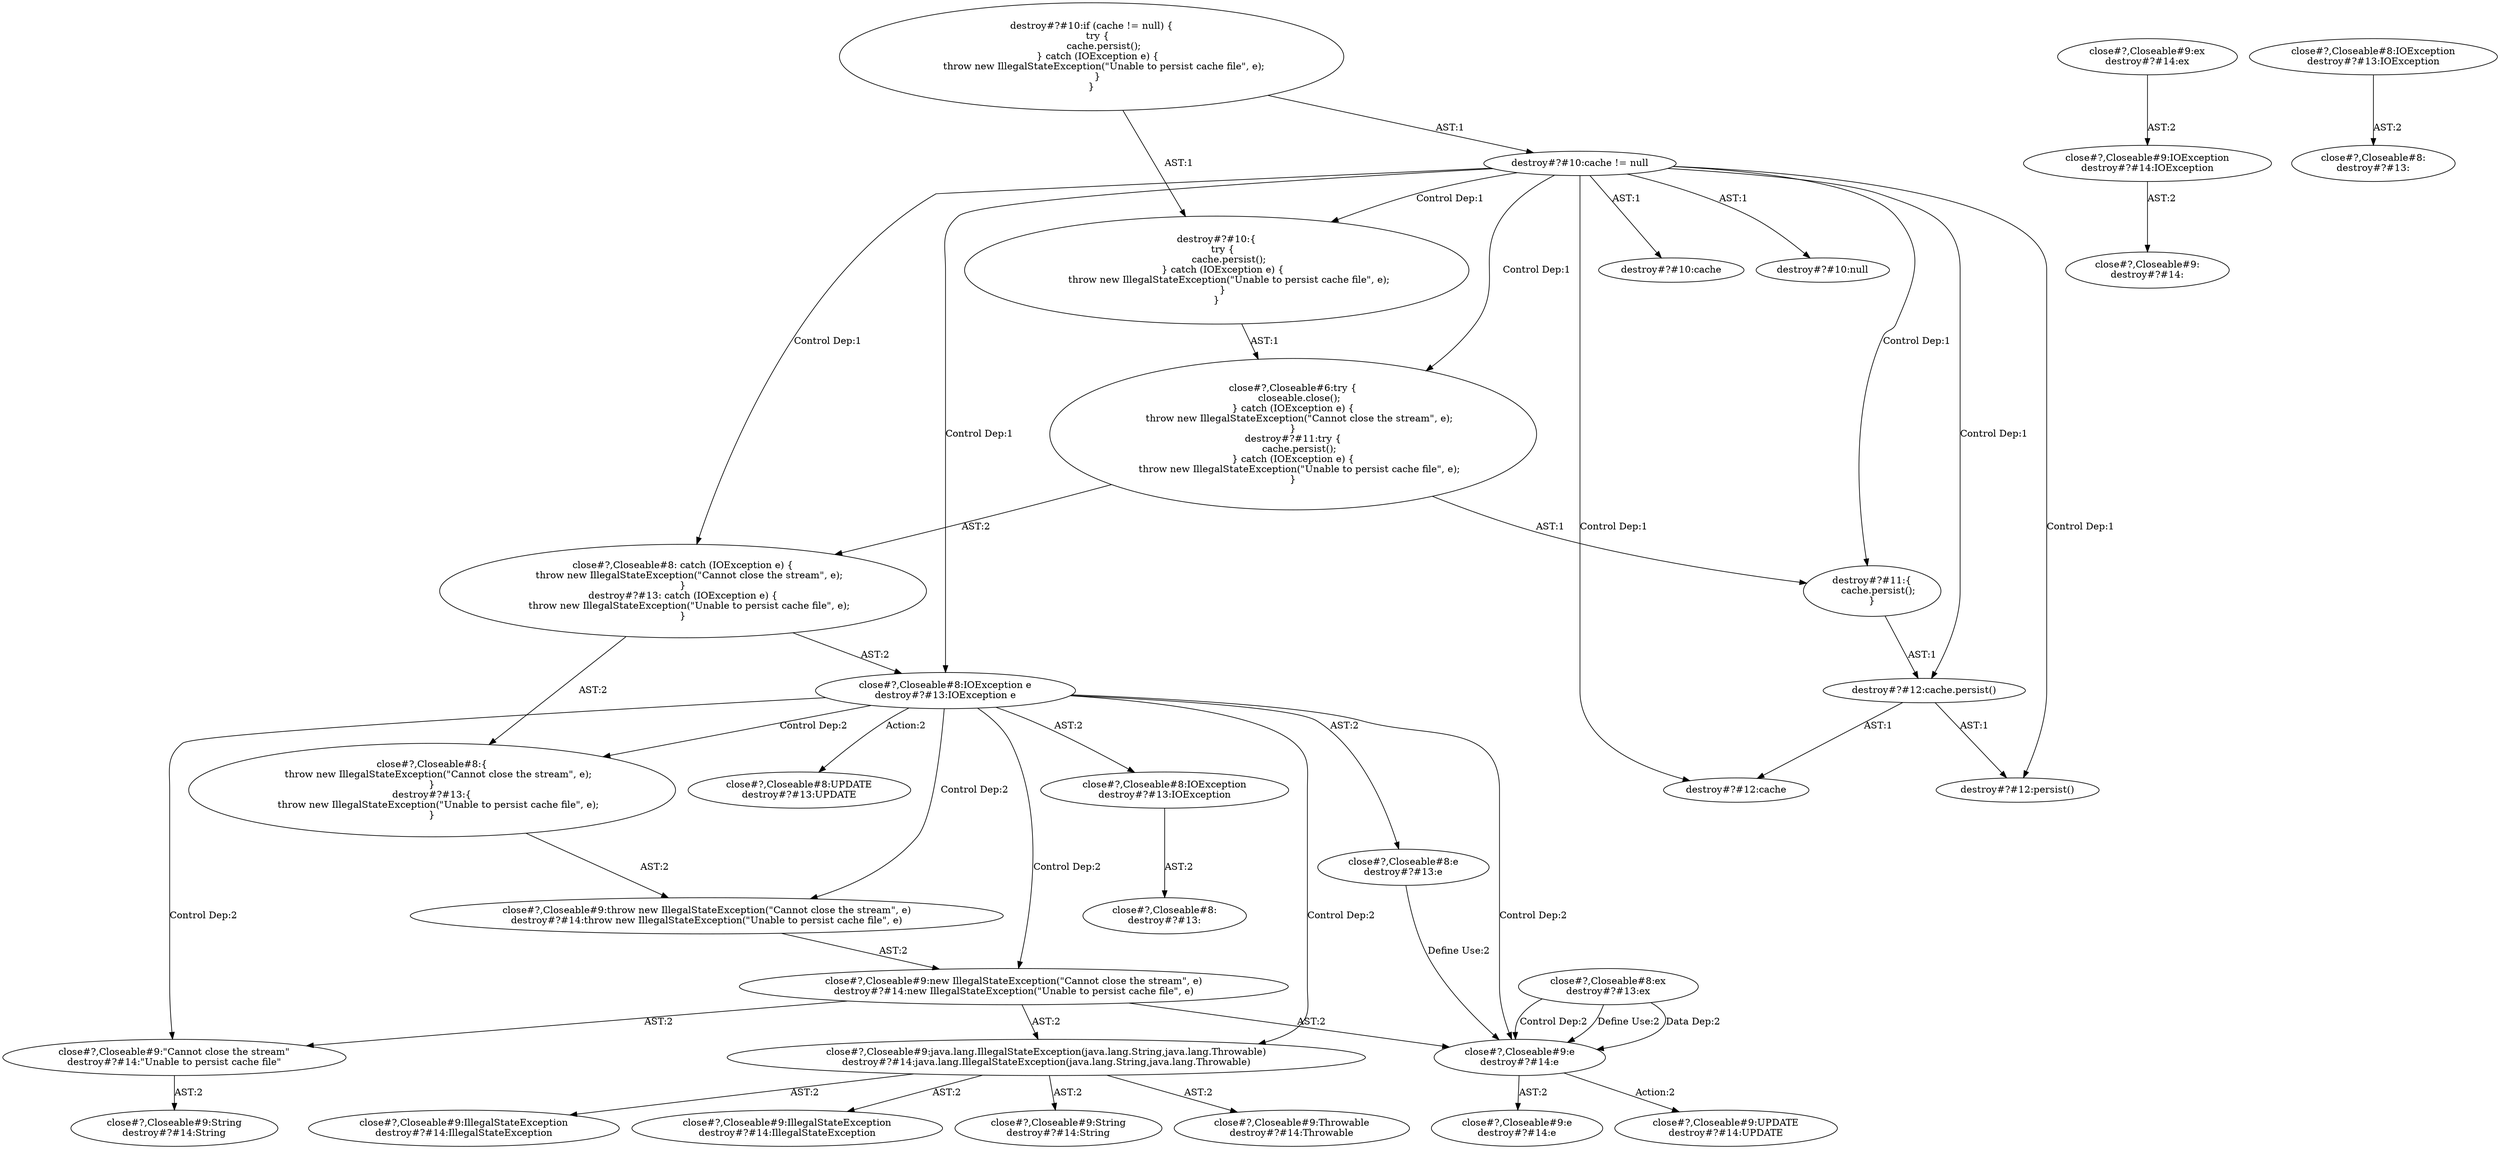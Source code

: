 digraph "Pattern" {
0 [label="close#?,Closeable#8:UPDATE
destroy#?#13:UPDATE" shape=ellipse]
1 [label="close#?,Closeable#8:IOException e
destroy#?#13:IOException e" shape=ellipse]
2 [label="close#?,Closeable#8: catch (IOException e) \{
    throw new IllegalStateException(\"Cannot close the stream\", e);
\}
destroy#?#13: catch (IOException e) \{
    throw new IllegalStateException(\"Unable to persist cache file\", e);
\}" shape=ellipse]
3 [label="close#?,Closeable#6:try \{
    closeable.close();
\} catch (IOException e) \{
    throw new IllegalStateException(\"Cannot close the stream\", e);
\}
destroy#?#11:try \{
    cache.persist();
\} catch (IOException e) \{
    throw new IllegalStateException(\"Unable to persist cache file\", e);
\}" shape=ellipse]
4 [label="close#?,Closeable#8:\{
    throw new IllegalStateException(\"Cannot close the stream\", e);
\}
destroy#?#13:\{
    throw new IllegalStateException(\"Unable to persist cache file\", e);
\}" shape=ellipse]
5 [label="close#?,Closeable#8:ex
destroy#?#13:ex" shape=ellipse]
6 [label="close#?,Closeable#9:e
destroy#?#14:e" shape=ellipse]
7 [label="close#?,Closeable#9:ex
destroy#?#14:ex" shape=ellipse]
8 [label="close#?,Closeable#9:IOException
destroy#?#14:IOException" shape=ellipse]
9 [label="close#?,Closeable#9:
destroy#?#14:" shape=ellipse]
10 [label="close#?,Closeable#9:e
destroy#?#14:e" shape=ellipse]
11 [label="close#?,Closeable#9:UPDATE
destroy#?#14:UPDATE" shape=ellipse]
12 [label="close#?,Closeable#8:IOException
destroy#?#13:IOException" shape=ellipse]
13 [label="close#?,Closeable#8:
destroy#?#13:" shape=ellipse]
14 [label="close#?,Closeable#9:throw new IllegalStateException(\"Cannot close the stream\", e)
destroy#?#14:throw new IllegalStateException(\"Unable to persist cache file\", e)" shape=ellipse]
15 [label="close#?,Closeable#9:new IllegalStateException(\"Cannot close the stream\", e)
destroy#?#14:new IllegalStateException(\"Unable to persist cache file\", e)" shape=ellipse]
16 [label="close#?,Closeable#9:java.lang.IllegalStateException(java.lang.String,java.lang.Throwable)
destroy#?#14:java.lang.IllegalStateException(java.lang.String,java.lang.Throwable)" shape=ellipse]
17 [label="close#?,Closeable#9:IllegalStateException
destroy#?#14:IllegalStateException" shape=ellipse]
18 [label="close#?,Closeable#9:\"Cannot close the stream\"
destroy#?#14:\"Unable to persist cache file\"" shape=ellipse]
19 [label="close#?,Closeable#9:String
destroy#?#14:String" shape=ellipse]
20 [label="close#?,Closeable#9:IllegalStateException
destroy#?#14:IllegalStateException" shape=ellipse]
21 [label="close#?,Closeable#9:String
destroy#?#14:String" shape=ellipse]
22 [label="close#?,Closeable#9:Throwable
destroy#?#14:Throwable" shape=ellipse]
23 [label="close#?,Closeable#8:e
destroy#?#13:e" shape=ellipse]
24 [label="close#?,Closeable#8:IOException
destroy#?#13:IOException" shape=ellipse]
25 [label="close#?,Closeable#8:
destroy#?#13:" shape=ellipse]
26 [label="destroy#?#10:cache != null" shape=ellipse]
27 [label="destroy#?#10:if (cache != null) \{
    try \{
        cache.persist();
    \} catch (IOException e) \{
        throw new IllegalStateException(\"Unable to persist cache file\", e);
    \}
\}" shape=ellipse]
28 [label="destroy#?#10:cache" shape=ellipse]
29 [label="destroy#?#10:null" shape=ellipse]
30 [label="destroy#?#10:\{
    try \{
        cache.persist();
    \} catch (IOException e) \{
        throw new IllegalStateException(\"Unable to persist cache file\", e);
    \}
\}" shape=ellipse]
31 [label="destroy#?#11:\{
    cache.persist();
\}" shape=ellipse]
32 [label="destroy#?#12:cache.persist()" shape=ellipse]
33 [label="destroy#?#12:cache" shape=ellipse]
34 [label="destroy#?#12:persist()" shape=ellipse]
1 -> 0 [label="Action:2"];
1 -> 23 [label="AST:2"];
1 -> 24 [label="AST:2"];
1 -> 4 [label="Control Dep:2"];
1 -> 14 [label="Control Dep:2"];
1 -> 15 [label="Control Dep:2"];
1 -> 16 [label="Control Dep:2"];
1 -> 18 [label="Control Dep:2"];
1 -> 6 [label="Control Dep:2"];
2 -> 1 [label="AST:2"];
2 -> 4 [label="AST:2"];
3 -> 2 [label="AST:2"];
3 -> 31 [label="AST:1"];
4 -> 14 [label="AST:2"];
5 -> 6 [label="Define Use:2"];
5 -> 6 [label="Data Dep:2"];
5 -> 6 [label="Control Dep:2"];
6 -> 10 [label="AST:2"];
6 -> 11 [label="Action:2"];
7 -> 8 [label="AST:2"];
8 -> 9 [label="AST:2"];
12 -> 13 [label="AST:2"];
14 -> 15 [label="AST:2"];
15 -> 6 [label="AST:2"];
15 -> 16 [label="AST:2"];
15 -> 18 [label="AST:2"];
16 -> 20 [label="AST:2"];
16 -> 17 [label="AST:2"];
16 -> 21 [label="AST:2"];
16 -> 22 [label="AST:2"];
18 -> 19 [label="AST:2"];
23 -> 6 [label="Define Use:2"];
24 -> 25 [label="AST:2"];
26 -> 28 [label="AST:1"];
26 -> 29 [label="AST:1"];
26 -> 30 [label="Control Dep:1"];
26 -> 3 [label="Control Dep:1"];
26 -> 31 [label="Control Dep:1"];
26 -> 32 [label="Control Dep:1"];
26 -> 34 [label="Control Dep:1"];
26 -> 33 [label="Control Dep:1"];
26 -> 2 [label="Control Dep:1"];
26 -> 1 [label="Control Dep:1"];
27 -> 26 [label="AST:1"];
27 -> 30 [label="AST:1"];
30 -> 3 [label="AST:1"];
31 -> 32 [label="AST:1"];
32 -> 33 [label="AST:1"];
32 -> 34 [label="AST:1"];
}